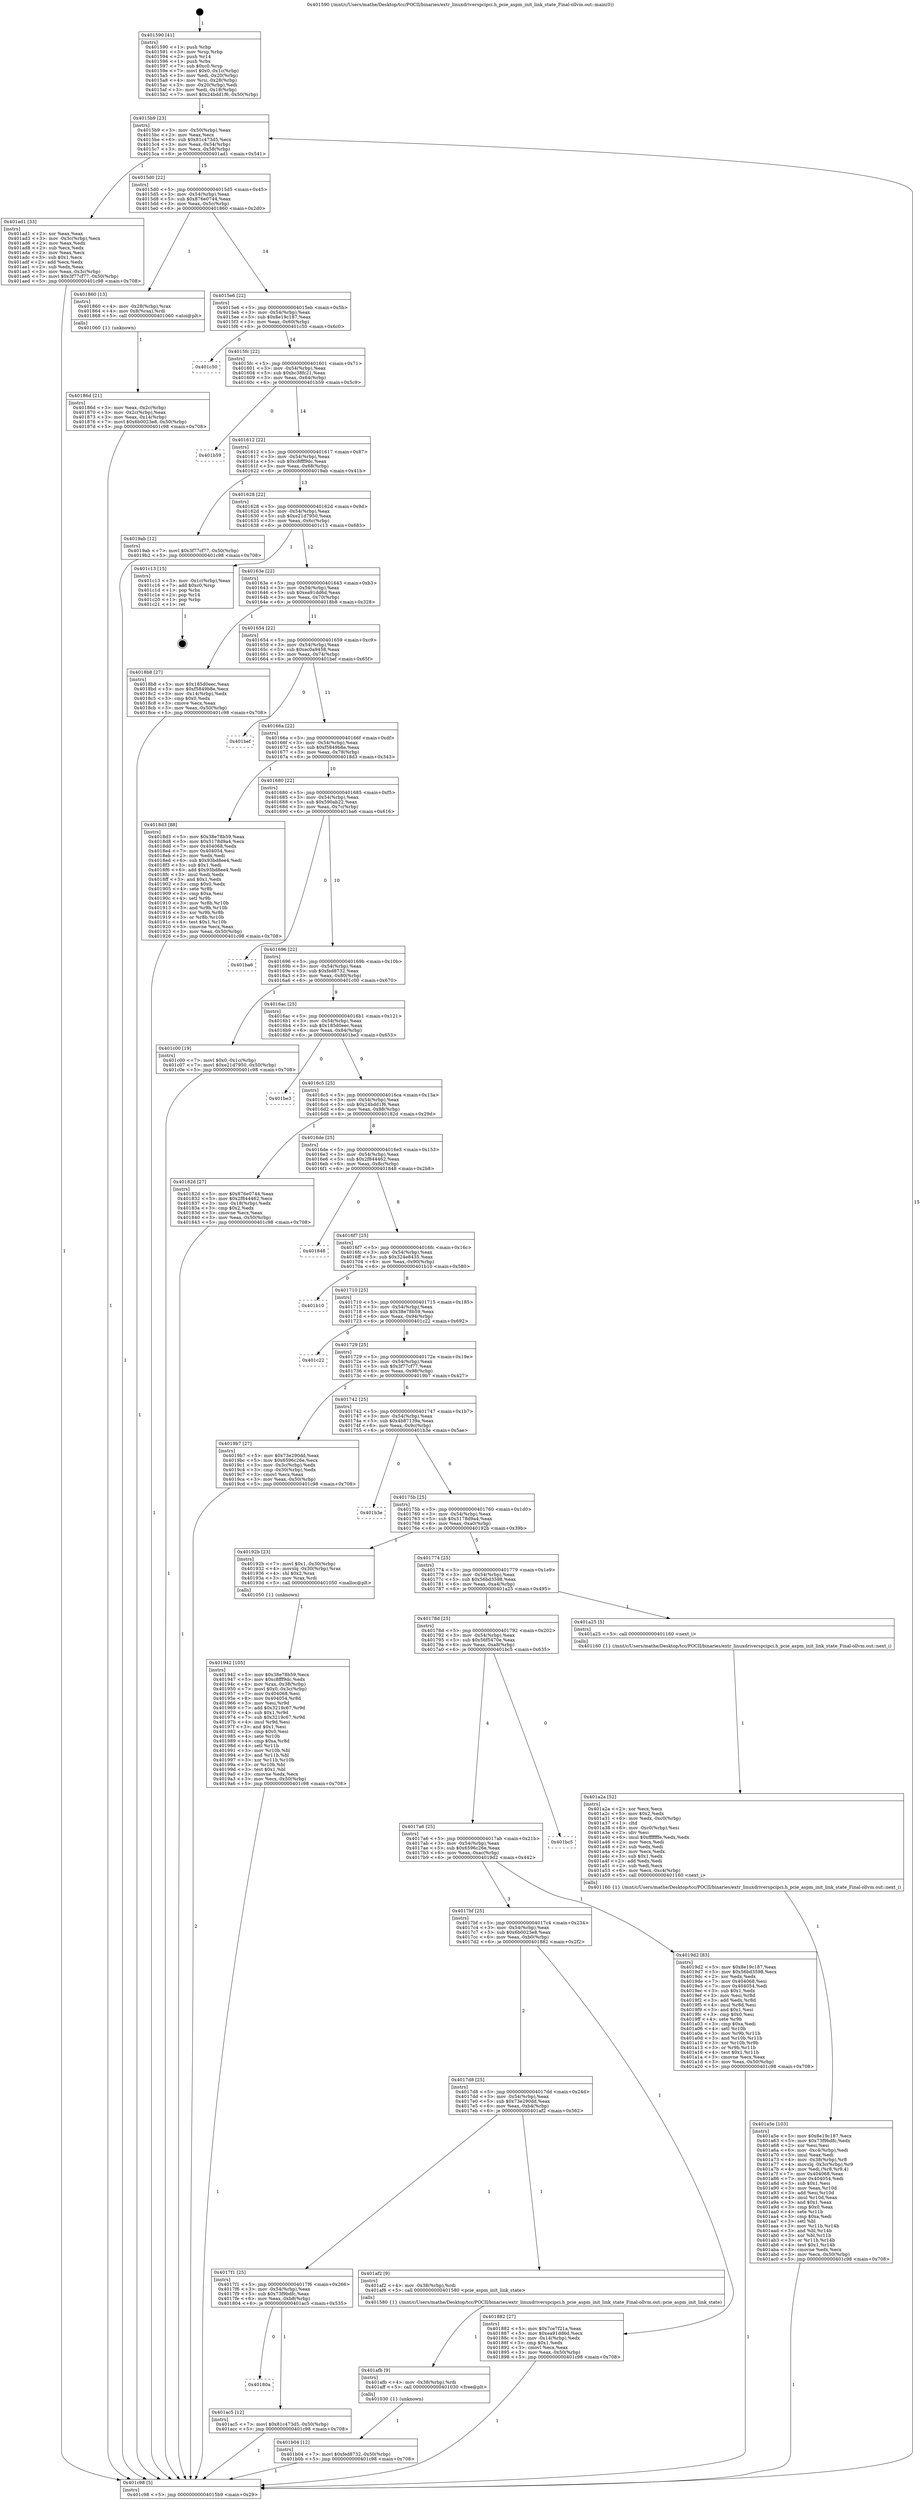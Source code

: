 digraph "0x401590" {
  label = "0x401590 (/mnt/c/Users/mathe/Desktop/tcc/POCII/binaries/extr_linuxdriverspcipci.h_pcie_aspm_init_link_state_Final-ollvm.out::main(0))"
  labelloc = "t"
  node[shape=record]

  Entry [label="",width=0.3,height=0.3,shape=circle,fillcolor=black,style=filled]
  "0x4015b9" [label="{
     0x4015b9 [23]\l
     | [instrs]\l
     &nbsp;&nbsp;0x4015b9 \<+3\>: mov -0x50(%rbp),%eax\l
     &nbsp;&nbsp;0x4015bc \<+2\>: mov %eax,%ecx\l
     &nbsp;&nbsp;0x4015be \<+6\>: sub $0x81c473d5,%ecx\l
     &nbsp;&nbsp;0x4015c4 \<+3\>: mov %eax,-0x54(%rbp)\l
     &nbsp;&nbsp;0x4015c7 \<+3\>: mov %ecx,-0x58(%rbp)\l
     &nbsp;&nbsp;0x4015ca \<+6\>: je 0000000000401ad1 \<main+0x541\>\l
  }"]
  "0x401ad1" [label="{
     0x401ad1 [33]\l
     | [instrs]\l
     &nbsp;&nbsp;0x401ad1 \<+2\>: xor %eax,%eax\l
     &nbsp;&nbsp;0x401ad3 \<+3\>: mov -0x3c(%rbp),%ecx\l
     &nbsp;&nbsp;0x401ad6 \<+2\>: mov %eax,%edx\l
     &nbsp;&nbsp;0x401ad8 \<+2\>: sub %ecx,%edx\l
     &nbsp;&nbsp;0x401ada \<+2\>: mov %eax,%ecx\l
     &nbsp;&nbsp;0x401adc \<+3\>: sub $0x1,%ecx\l
     &nbsp;&nbsp;0x401adf \<+2\>: add %ecx,%edx\l
     &nbsp;&nbsp;0x401ae1 \<+2\>: sub %edx,%eax\l
     &nbsp;&nbsp;0x401ae3 \<+3\>: mov %eax,-0x3c(%rbp)\l
     &nbsp;&nbsp;0x401ae6 \<+7\>: movl $0x3f77cf77,-0x50(%rbp)\l
     &nbsp;&nbsp;0x401aed \<+5\>: jmp 0000000000401c98 \<main+0x708\>\l
  }"]
  "0x4015d0" [label="{
     0x4015d0 [22]\l
     | [instrs]\l
     &nbsp;&nbsp;0x4015d0 \<+5\>: jmp 00000000004015d5 \<main+0x45\>\l
     &nbsp;&nbsp;0x4015d5 \<+3\>: mov -0x54(%rbp),%eax\l
     &nbsp;&nbsp;0x4015d8 \<+5\>: sub $0x876e0744,%eax\l
     &nbsp;&nbsp;0x4015dd \<+3\>: mov %eax,-0x5c(%rbp)\l
     &nbsp;&nbsp;0x4015e0 \<+6\>: je 0000000000401860 \<main+0x2d0\>\l
  }"]
  Exit [label="",width=0.3,height=0.3,shape=circle,fillcolor=black,style=filled,peripheries=2]
  "0x401860" [label="{
     0x401860 [13]\l
     | [instrs]\l
     &nbsp;&nbsp;0x401860 \<+4\>: mov -0x28(%rbp),%rax\l
     &nbsp;&nbsp;0x401864 \<+4\>: mov 0x8(%rax),%rdi\l
     &nbsp;&nbsp;0x401868 \<+5\>: call 0000000000401060 \<atoi@plt\>\l
     | [calls]\l
     &nbsp;&nbsp;0x401060 \{1\} (unknown)\l
  }"]
  "0x4015e6" [label="{
     0x4015e6 [22]\l
     | [instrs]\l
     &nbsp;&nbsp;0x4015e6 \<+5\>: jmp 00000000004015eb \<main+0x5b\>\l
     &nbsp;&nbsp;0x4015eb \<+3\>: mov -0x54(%rbp),%eax\l
     &nbsp;&nbsp;0x4015ee \<+5\>: sub $0x8e19c187,%eax\l
     &nbsp;&nbsp;0x4015f3 \<+3\>: mov %eax,-0x60(%rbp)\l
     &nbsp;&nbsp;0x4015f6 \<+6\>: je 0000000000401c50 \<main+0x6c0\>\l
  }"]
  "0x401b04" [label="{
     0x401b04 [12]\l
     | [instrs]\l
     &nbsp;&nbsp;0x401b04 \<+7\>: movl $0xfed8732,-0x50(%rbp)\l
     &nbsp;&nbsp;0x401b0b \<+5\>: jmp 0000000000401c98 \<main+0x708\>\l
  }"]
  "0x401c50" [label="{
     0x401c50\l
  }", style=dashed]
  "0x4015fc" [label="{
     0x4015fc [22]\l
     | [instrs]\l
     &nbsp;&nbsp;0x4015fc \<+5\>: jmp 0000000000401601 \<main+0x71\>\l
     &nbsp;&nbsp;0x401601 \<+3\>: mov -0x54(%rbp),%eax\l
     &nbsp;&nbsp;0x401604 \<+5\>: sub $0xbc38fc21,%eax\l
     &nbsp;&nbsp;0x401609 \<+3\>: mov %eax,-0x64(%rbp)\l
     &nbsp;&nbsp;0x40160c \<+6\>: je 0000000000401b59 \<main+0x5c9\>\l
  }"]
  "0x401afb" [label="{
     0x401afb [9]\l
     | [instrs]\l
     &nbsp;&nbsp;0x401afb \<+4\>: mov -0x38(%rbp),%rdi\l
     &nbsp;&nbsp;0x401aff \<+5\>: call 0000000000401030 \<free@plt\>\l
     | [calls]\l
     &nbsp;&nbsp;0x401030 \{1\} (unknown)\l
  }"]
  "0x401b59" [label="{
     0x401b59\l
  }", style=dashed]
  "0x401612" [label="{
     0x401612 [22]\l
     | [instrs]\l
     &nbsp;&nbsp;0x401612 \<+5\>: jmp 0000000000401617 \<main+0x87\>\l
     &nbsp;&nbsp;0x401617 \<+3\>: mov -0x54(%rbp),%eax\l
     &nbsp;&nbsp;0x40161a \<+5\>: sub $0xc8fff9dc,%eax\l
     &nbsp;&nbsp;0x40161f \<+3\>: mov %eax,-0x68(%rbp)\l
     &nbsp;&nbsp;0x401622 \<+6\>: je 00000000004019ab \<main+0x41b\>\l
  }"]
  "0x40180a" [label="{
     0x40180a\l
  }", style=dashed]
  "0x4019ab" [label="{
     0x4019ab [12]\l
     | [instrs]\l
     &nbsp;&nbsp;0x4019ab \<+7\>: movl $0x3f77cf77,-0x50(%rbp)\l
     &nbsp;&nbsp;0x4019b2 \<+5\>: jmp 0000000000401c98 \<main+0x708\>\l
  }"]
  "0x401628" [label="{
     0x401628 [22]\l
     | [instrs]\l
     &nbsp;&nbsp;0x401628 \<+5\>: jmp 000000000040162d \<main+0x9d\>\l
     &nbsp;&nbsp;0x40162d \<+3\>: mov -0x54(%rbp),%eax\l
     &nbsp;&nbsp;0x401630 \<+5\>: sub $0xe21d7950,%eax\l
     &nbsp;&nbsp;0x401635 \<+3\>: mov %eax,-0x6c(%rbp)\l
     &nbsp;&nbsp;0x401638 \<+6\>: je 0000000000401c13 \<main+0x683\>\l
  }"]
  "0x401ac5" [label="{
     0x401ac5 [12]\l
     | [instrs]\l
     &nbsp;&nbsp;0x401ac5 \<+7\>: movl $0x81c473d5,-0x50(%rbp)\l
     &nbsp;&nbsp;0x401acc \<+5\>: jmp 0000000000401c98 \<main+0x708\>\l
  }"]
  "0x401c13" [label="{
     0x401c13 [15]\l
     | [instrs]\l
     &nbsp;&nbsp;0x401c13 \<+3\>: mov -0x1c(%rbp),%eax\l
     &nbsp;&nbsp;0x401c16 \<+7\>: add $0xc0,%rsp\l
     &nbsp;&nbsp;0x401c1d \<+1\>: pop %rbx\l
     &nbsp;&nbsp;0x401c1e \<+2\>: pop %r14\l
     &nbsp;&nbsp;0x401c20 \<+1\>: pop %rbp\l
     &nbsp;&nbsp;0x401c21 \<+1\>: ret\l
  }"]
  "0x40163e" [label="{
     0x40163e [22]\l
     | [instrs]\l
     &nbsp;&nbsp;0x40163e \<+5\>: jmp 0000000000401643 \<main+0xb3\>\l
     &nbsp;&nbsp;0x401643 \<+3\>: mov -0x54(%rbp),%eax\l
     &nbsp;&nbsp;0x401646 \<+5\>: sub $0xea91dd6d,%eax\l
     &nbsp;&nbsp;0x40164b \<+3\>: mov %eax,-0x70(%rbp)\l
     &nbsp;&nbsp;0x40164e \<+6\>: je 00000000004018b8 \<main+0x328\>\l
  }"]
  "0x4017f1" [label="{
     0x4017f1 [25]\l
     | [instrs]\l
     &nbsp;&nbsp;0x4017f1 \<+5\>: jmp 00000000004017f6 \<main+0x266\>\l
     &nbsp;&nbsp;0x4017f6 \<+3\>: mov -0x54(%rbp),%eax\l
     &nbsp;&nbsp;0x4017f9 \<+5\>: sub $0x73f9bdfc,%eax\l
     &nbsp;&nbsp;0x4017fe \<+6\>: mov %eax,-0xb8(%rbp)\l
     &nbsp;&nbsp;0x401804 \<+6\>: je 0000000000401ac5 \<main+0x535\>\l
  }"]
  "0x4018b8" [label="{
     0x4018b8 [27]\l
     | [instrs]\l
     &nbsp;&nbsp;0x4018b8 \<+5\>: mov $0x185d0eec,%eax\l
     &nbsp;&nbsp;0x4018bd \<+5\>: mov $0xf5849b8e,%ecx\l
     &nbsp;&nbsp;0x4018c2 \<+3\>: mov -0x14(%rbp),%edx\l
     &nbsp;&nbsp;0x4018c5 \<+3\>: cmp $0x0,%edx\l
     &nbsp;&nbsp;0x4018c8 \<+3\>: cmove %ecx,%eax\l
     &nbsp;&nbsp;0x4018cb \<+3\>: mov %eax,-0x50(%rbp)\l
     &nbsp;&nbsp;0x4018ce \<+5\>: jmp 0000000000401c98 \<main+0x708\>\l
  }"]
  "0x401654" [label="{
     0x401654 [22]\l
     | [instrs]\l
     &nbsp;&nbsp;0x401654 \<+5\>: jmp 0000000000401659 \<main+0xc9\>\l
     &nbsp;&nbsp;0x401659 \<+3\>: mov -0x54(%rbp),%eax\l
     &nbsp;&nbsp;0x40165c \<+5\>: sub $0xec0a9458,%eax\l
     &nbsp;&nbsp;0x401661 \<+3\>: mov %eax,-0x74(%rbp)\l
     &nbsp;&nbsp;0x401664 \<+6\>: je 0000000000401bef \<main+0x65f\>\l
  }"]
  "0x401af2" [label="{
     0x401af2 [9]\l
     | [instrs]\l
     &nbsp;&nbsp;0x401af2 \<+4\>: mov -0x38(%rbp),%rdi\l
     &nbsp;&nbsp;0x401af6 \<+5\>: call 0000000000401580 \<pcie_aspm_init_link_state\>\l
     | [calls]\l
     &nbsp;&nbsp;0x401580 \{1\} (/mnt/c/Users/mathe/Desktop/tcc/POCII/binaries/extr_linuxdriverspcipci.h_pcie_aspm_init_link_state_Final-ollvm.out::pcie_aspm_init_link_state)\l
  }"]
  "0x401bef" [label="{
     0x401bef\l
  }", style=dashed]
  "0x40166a" [label="{
     0x40166a [22]\l
     | [instrs]\l
     &nbsp;&nbsp;0x40166a \<+5\>: jmp 000000000040166f \<main+0xdf\>\l
     &nbsp;&nbsp;0x40166f \<+3\>: mov -0x54(%rbp),%eax\l
     &nbsp;&nbsp;0x401672 \<+5\>: sub $0xf5849b8e,%eax\l
     &nbsp;&nbsp;0x401677 \<+3\>: mov %eax,-0x78(%rbp)\l
     &nbsp;&nbsp;0x40167a \<+6\>: je 00000000004018d3 \<main+0x343\>\l
  }"]
  "0x401a5e" [label="{
     0x401a5e [103]\l
     | [instrs]\l
     &nbsp;&nbsp;0x401a5e \<+5\>: mov $0x8e19c187,%ecx\l
     &nbsp;&nbsp;0x401a63 \<+5\>: mov $0x73f9bdfc,%edx\l
     &nbsp;&nbsp;0x401a68 \<+2\>: xor %esi,%esi\l
     &nbsp;&nbsp;0x401a6a \<+6\>: mov -0xc4(%rbp),%edi\l
     &nbsp;&nbsp;0x401a70 \<+3\>: imul %eax,%edi\l
     &nbsp;&nbsp;0x401a73 \<+4\>: mov -0x38(%rbp),%r8\l
     &nbsp;&nbsp;0x401a77 \<+4\>: movslq -0x3c(%rbp),%r9\l
     &nbsp;&nbsp;0x401a7b \<+4\>: mov %edi,(%r8,%r9,4)\l
     &nbsp;&nbsp;0x401a7f \<+7\>: mov 0x404068,%eax\l
     &nbsp;&nbsp;0x401a86 \<+7\>: mov 0x404054,%edi\l
     &nbsp;&nbsp;0x401a8d \<+3\>: sub $0x1,%esi\l
     &nbsp;&nbsp;0x401a90 \<+3\>: mov %eax,%r10d\l
     &nbsp;&nbsp;0x401a93 \<+3\>: add %esi,%r10d\l
     &nbsp;&nbsp;0x401a96 \<+4\>: imul %r10d,%eax\l
     &nbsp;&nbsp;0x401a9a \<+3\>: and $0x1,%eax\l
     &nbsp;&nbsp;0x401a9d \<+3\>: cmp $0x0,%eax\l
     &nbsp;&nbsp;0x401aa0 \<+4\>: sete %r11b\l
     &nbsp;&nbsp;0x401aa4 \<+3\>: cmp $0xa,%edi\l
     &nbsp;&nbsp;0x401aa7 \<+3\>: setl %bl\l
     &nbsp;&nbsp;0x401aaa \<+3\>: mov %r11b,%r14b\l
     &nbsp;&nbsp;0x401aad \<+3\>: and %bl,%r14b\l
     &nbsp;&nbsp;0x401ab0 \<+3\>: xor %bl,%r11b\l
     &nbsp;&nbsp;0x401ab3 \<+3\>: or %r11b,%r14b\l
     &nbsp;&nbsp;0x401ab6 \<+4\>: test $0x1,%r14b\l
     &nbsp;&nbsp;0x401aba \<+3\>: cmovne %edx,%ecx\l
     &nbsp;&nbsp;0x401abd \<+3\>: mov %ecx,-0x50(%rbp)\l
     &nbsp;&nbsp;0x401ac0 \<+5\>: jmp 0000000000401c98 \<main+0x708\>\l
  }"]
  "0x4018d3" [label="{
     0x4018d3 [88]\l
     | [instrs]\l
     &nbsp;&nbsp;0x4018d3 \<+5\>: mov $0x38e78b59,%eax\l
     &nbsp;&nbsp;0x4018d8 \<+5\>: mov $0x5178d9a4,%ecx\l
     &nbsp;&nbsp;0x4018dd \<+7\>: mov 0x404068,%edx\l
     &nbsp;&nbsp;0x4018e4 \<+7\>: mov 0x404054,%esi\l
     &nbsp;&nbsp;0x4018eb \<+2\>: mov %edx,%edi\l
     &nbsp;&nbsp;0x4018ed \<+6\>: sub $0x93bd8ee4,%edi\l
     &nbsp;&nbsp;0x4018f3 \<+3\>: sub $0x1,%edi\l
     &nbsp;&nbsp;0x4018f6 \<+6\>: add $0x93bd8ee4,%edi\l
     &nbsp;&nbsp;0x4018fc \<+3\>: imul %edi,%edx\l
     &nbsp;&nbsp;0x4018ff \<+3\>: and $0x1,%edx\l
     &nbsp;&nbsp;0x401902 \<+3\>: cmp $0x0,%edx\l
     &nbsp;&nbsp;0x401905 \<+4\>: sete %r8b\l
     &nbsp;&nbsp;0x401909 \<+3\>: cmp $0xa,%esi\l
     &nbsp;&nbsp;0x40190c \<+4\>: setl %r9b\l
     &nbsp;&nbsp;0x401910 \<+3\>: mov %r8b,%r10b\l
     &nbsp;&nbsp;0x401913 \<+3\>: and %r9b,%r10b\l
     &nbsp;&nbsp;0x401916 \<+3\>: xor %r9b,%r8b\l
     &nbsp;&nbsp;0x401919 \<+3\>: or %r8b,%r10b\l
     &nbsp;&nbsp;0x40191c \<+4\>: test $0x1,%r10b\l
     &nbsp;&nbsp;0x401920 \<+3\>: cmovne %ecx,%eax\l
     &nbsp;&nbsp;0x401923 \<+3\>: mov %eax,-0x50(%rbp)\l
     &nbsp;&nbsp;0x401926 \<+5\>: jmp 0000000000401c98 \<main+0x708\>\l
  }"]
  "0x401680" [label="{
     0x401680 [22]\l
     | [instrs]\l
     &nbsp;&nbsp;0x401680 \<+5\>: jmp 0000000000401685 \<main+0xf5\>\l
     &nbsp;&nbsp;0x401685 \<+3\>: mov -0x54(%rbp),%eax\l
     &nbsp;&nbsp;0x401688 \<+5\>: sub $0x590ab22,%eax\l
     &nbsp;&nbsp;0x40168d \<+3\>: mov %eax,-0x7c(%rbp)\l
     &nbsp;&nbsp;0x401690 \<+6\>: je 0000000000401ba6 \<main+0x616\>\l
  }"]
  "0x401a2a" [label="{
     0x401a2a [52]\l
     | [instrs]\l
     &nbsp;&nbsp;0x401a2a \<+2\>: xor %ecx,%ecx\l
     &nbsp;&nbsp;0x401a2c \<+5\>: mov $0x2,%edx\l
     &nbsp;&nbsp;0x401a31 \<+6\>: mov %edx,-0xc0(%rbp)\l
     &nbsp;&nbsp;0x401a37 \<+1\>: cltd\l
     &nbsp;&nbsp;0x401a38 \<+6\>: mov -0xc0(%rbp),%esi\l
     &nbsp;&nbsp;0x401a3e \<+2\>: idiv %esi\l
     &nbsp;&nbsp;0x401a40 \<+6\>: imul $0xfffffffe,%edx,%edx\l
     &nbsp;&nbsp;0x401a46 \<+2\>: mov %ecx,%edi\l
     &nbsp;&nbsp;0x401a48 \<+2\>: sub %edx,%edi\l
     &nbsp;&nbsp;0x401a4a \<+2\>: mov %ecx,%edx\l
     &nbsp;&nbsp;0x401a4c \<+3\>: sub $0x1,%edx\l
     &nbsp;&nbsp;0x401a4f \<+2\>: add %edx,%edi\l
     &nbsp;&nbsp;0x401a51 \<+2\>: sub %edi,%ecx\l
     &nbsp;&nbsp;0x401a53 \<+6\>: mov %ecx,-0xc4(%rbp)\l
     &nbsp;&nbsp;0x401a59 \<+5\>: call 0000000000401160 \<next_i\>\l
     | [calls]\l
     &nbsp;&nbsp;0x401160 \{1\} (/mnt/c/Users/mathe/Desktop/tcc/POCII/binaries/extr_linuxdriverspcipci.h_pcie_aspm_init_link_state_Final-ollvm.out::next_i)\l
  }"]
  "0x401ba6" [label="{
     0x401ba6\l
  }", style=dashed]
  "0x401696" [label="{
     0x401696 [22]\l
     | [instrs]\l
     &nbsp;&nbsp;0x401696 \<+5\>: jmp 000000000040169b \<main+0x10b\>\l
     &nbsp;&nbsp;0x40169b \<+3\>: mov -0x54(%rbp),%eax\l
     &nbsp;&nbsp;0x40169e \<+5\>: sub $0xfed8732,%eax\l
     &nbsp;&nbsp;0x4016a3 \<+3\>: mov %eax,-0x80(%rbp)\l
     &nbsp;&nbsp;0x4016a6 \<+6\>: je 0000000000401c00 \<main+0x670\>\l
  }"]
  "0x401942" [label="{
     0x401942 [105]\l
     | [instrs]\l
     &nbsp;&nbsp;0x401942 \<+5\>: mov $0x38e78b59,%ecx\l
     &nbsp;&nbsp;0x401947 \<+5\>: mov $0xc8fff9dc,%edx\l
     &nbsp;&nbsp;0x40194c \<+4\>: mov %rax,-0x38(%rbp)\l
     &nbsp;&nbsp;0x401950 \<+7\>: movl $0x0,-0x3c(%rbp)\l
     &nbsp;&nbsp;0x401957 \<+7\>: mov 0x404068,%esi\l
     &nbsp;&nbsp;0x40195e \<+8\>: mov 0x404054,%r8d\l
     &nbsp;&nbsp;0x401966 \<+3\>: mov %esi,%r9d\l
     &nbsp;&nbsp;0x401969 \<+7\>: add $0x3219c67,%r9d\l
     &nbsp;&nbsp;0x401970 \<+4\>: sub $0x1,%r9d\l
     &nbsp;&nbsp;0x401974 \<+7\>: sub $0x3219c67,%r9d\l
     &nbsp;&nbsp;0x40197b \<+4\>: imul %r9d,%esi\l
     &nbsp;&nbsp;0x40197f \<+3\>: and $0x1,%esi\l
     &nbsp;&nbsp;0x401982 \<+3\>: cmp $0x0,%esi\l
     &nbsp;&nbsp;0x401985 \<+4\>: sete %r10b\l
     &nbsp;&nbsp;0x401989 \<+4\>: cmp $0xa,%r8d\l
     &nbsp;&nbsp;0x40198d \<+4\>: setl %r11b\l
     &nbsp;&nbsp;0x401991 \<+3\>: mov %r10b,%bl\l
     &nbsp;&nbsp;0x401994 \<+3\>: and %r11b,%bl\l
     &nbsp;&nbsp;0x401997 \<+3\>: xor %r11b,%r10b\l
     &nbsp;&nbsp;0x40199a \<+3\>: or %r10b,%bl\l
     &nbsp;&nbsp;0x40199d \<+3\>: test $0x1,%bl\l
     &nbsp;&nbsp;0x4019a0 \<+3\>: cmovne %edx,%ecx\l
     &nbsp;&nbsp;0x4019a3 \<+3\>: mov %ecx,-0x50(%rbp)\l
     &nbsp;&nbsp;0x4019a6 \<+5\>: jmp 0000000000401c98 \<main+0x708\>\l
  }"]
  "0x401c00" [label="{
     0x401c00 [19]\l
     | [instrs]\l
     &nbsp;&nbsp;0x401c00 \<+7\>: movl $0x0,-0x1c(%rbp)\l
     &nbsp;&nbsp;0x401c07 \<+7\>: movl $0xe21d7950,-0x50(%rbp)\l
     &nbsp;&nbsp;0x401c0e \<+5\>: jmp 0000000000401c98 \<main+0x708\>\l
  }"]
  "0x4016ac" [label="{
     0x4016ac [25]\l
     | [instrs]\l
     &nbsp;&nbsp;0x4016ac \<+5\>: jmp 00000000004016b1 \<main+0x121\>\l
     &nbsp;&nbsp;0x4016b1 \<+3\>: mov -0x54(%rbp),%eax\l
     &nbsp;&nbsp;0x4016b4 \<+5\>: sub $0x185d0eec,%eax\l
     &nbsp;&nbsp;0x4016b9 \<+6\>: mov %eax,-0x84(%rbp)\l
     &nbsp;&nbsp;0x4016bf \<+6\>: je 0000000000401be3 \<main+0x653\>\l
  }"]
  "0x4017d8" [label="{
     0x4017d8 [25]\l
     | [instrs]\l
     &nbsp;&nbsp;0x4017d8 \<+5\>: jmp 00000000004017dd \<main+0x24d\>\l
     &nbsp;&nbsp;0x4017dd \<+3\>: mov -0x54(%rbp),%eax\l
     &nbsp;&nbsp;0x4017e0 \<+5\>: sub $0x73e290dd,%eax\l
     &nbsp;&nbsp;0x4017e5 \<+6\>: mov %eax,-0xb4(%rbp)\l
     &nbsp;&nbsp;0x4017eb \<+6\>: je 0000000000401af2 \<main+0x562\>\l
  }"]
  "0x401be3" [label="{
     0x401be3\l
  }", style=dashed]
  "0x4016c5" [label="{
     0x4016c5 [25]\l
     | [instrs]\l
     &nbsp;&nbsp;0x4016c5 \<+5\>: jmp 00000000004016ca \<main+0x13a\>\l
     &nbsp;&nbsp;0x4016ca \<+3\>: mov -0x54(%rbp),%eax\l
     &nbsp;&nbsp;0x4016cd \<+5\>: sub $0x24bdd1f6,%eax\l
     &nbsp;&nbsp;0x4016d2 \<+6\>: mov %eax,-0x88(%rbp)\l
     &nbsp;&nbsp;0x4016d8 \<+6\>: je 000000000040182d \<main+0x29d\>\l
  }"]
  "0x401882" [label="{
     0x401882 [27]\l
     | [instrs]\l
     &nbsp;&nbsp;0x401882 \<+5\>: mov $0x7ce7f21a,%eax\l
     &nbsp;&nbsp;0x401887 \<+5\>: mov $0xea91dd6d,%ecx\l
     &nbsp;&nbsp;0x40188c \<+3\>: mov -0x14(%rbp),%edx\l
     &nbsp;&nbsp;0x40188f \<+3\>: cmp $0x1,%edx\l
     &nbsp;&nbsp;0x401892 \<+3\>: cmovl %ecx,%eax\l
     &nbsp;&nbsp;0x401895 \<+3\>: mov %eax,-0x50(%rbp)\l
     &nbsp;&nbsp;0x401898 \<+5\>: jmp 0000000000401c98 \<main+0x708\>\l
  }"]
  "0x40182d" [label="{
     0x40182d [27]\l
     | [instrs]\l
     &nbsp;&nbsp;0x40182d \<+5\>: mov $0x876e0744,%eax\l
     &nbsp;&nbsp;0x401832 \<+5\>: mov $0x2f844462,%ecx\l
     &nbsp;&nbsp;0x401837 \<+3\>: mov -0x18(%rbp),%edx\l
     &nbsp;&nbsp;0x40183a \<+3\>: cmp $0x2,%edx\l
     &nbsp;&nbsp;0x40183d \<+3\>: cmovne %ecx,%eax\l
     &nbsp;&nbsp;0x401840 \<+3\>: mov %eax,-0x50(%rbp)\l
     &nbsp;&nbsp;0x401843 \<+5\>: jmp 0000000000401c98 \<main+0x708\>\l
  }"]
  "0x4016de" [label="{
     0x4016de [25]\l
     | [instrs]\l
     &nbsp;&nbsp;0x4016de \<+5\>: jmp 00000000004016e3 \<main+0x153\>\l
     &nbsp;&nbsp;0x4016e3 \<+3\>: mov -0x54(%rbp),%eax\l
     &nbsp;&nbsp;0x4016e6 \<+5\>: sub $0x2f844462,%eax\l
     &nbsp;&nbsp;0x4016eb \<+6\>: mov %eax,-0x8c(%rbp)\l
     &nbsp;&nbsp;0x4016f1 \<+6\>: je 0000000000401848 \<main+0x2b8\>\l
  }"]
  "0x401c98" [label="{
     0x401c98 [5]\l
     | [instrs]\l
     &nbsp;&nbsp;0x401c98 \<+5\>: jmp 00000000004015b9 \<main+0x29\>\l
  }"]
  "0x401590" [label="{
     0x401590 [41]\l
     | [instrs]\l
     &nbsp;&nbsp;0x401590 \<+1\>: push %rbp\l
     &nbsp;&nbsp;0x401591 \<+3\>: mov %rsp,%rbp\l
     &nbsp;&nbsp;0x401594 \<+2\>: push %r14\l
     &nbsp;&nbsp;0x401596 \<+1\>: push %rbx\l
     &nbsp;&nbsp;0x401597 \<+7\>: sub $0xc0,%rsp\l
     &nbsp;&nbsp;0x40159e \<+7\>: movl $0x0,-0x1c(%rbp)\l
     &nbsp;&nbsp;0x4015a5 \<+3\>: mov %edi,-0x20(%rbp)\l
     &nbsp;&nbsp;0x4015a8 \<+4\>: mov %rsi,-0x28(%rbp)\l
     &nbsp;&nbsp;0x4015ac \<+3\>: mov -0x20(%rbp),%edi\l
     &nbsp;&nbsp;0x4015af \<+3\>: mov %edi,-0x18(%rbp)\l
     &nbsp;&nbsp;0x4015b2 \<+7\>: movl $0x24bdd1f6,-0x50(%rbp)\l
  }"]
  "0x40186d" [label="{
     0x40186d [21]\l
     | [instrs]\l
     &nbsp;&nbsp;0x40186d \<+3\>: mov %eax,-0x2c(%rbp)\l
     &nbsp;&nbsp;0x401870 \<+3\>: mov -0x2c(%rbp),%eax\l
     &nbsp;&nbsp;0x401873 \<+3\>: mov %eax,-0x14(%rbp)\l
     &nbsp;&nbsp;0x401876 \<+7\>: movl $0x6b0023e8,-0x50(%rbp)\l
     &nbsp;&nbsp;0x40187d \<+5\>: jmp 0000000000401c98 \<main+0x708\>\l
  }"]
  "0x4017bf" [label="{
     0x4017bf [25]\l
     | [instrs]\l
     &nbsp;&nbsp;0x4017bf \<+5\>: jmp 00000000004017c4 \<main+0x234\>\l
     &nbsp;&nbsp;0x4017c4 \<+3\>: mov -0x54(%rbp),%eax\l
     &nbsp;&nbsp;0x4017c7 \<+5\>: sub $0x6b0023e8,%eax\l
     &nbsp;&nbsp;0x4017cc \<+6\>: mov %eax,-0xb0(%rbp)\l
     &nbsp;&nbsp;0x4017d2 \<+6\>: je 0000000000401882 \<main+0x2f2\>\l
  }"]
  "0x401848" [label="{
     0x401848\l
  }", style=dashed]
  "0x4016f7" [label="{
     0x4016f7 [25]\l
     | [instrs]\l
     &nbsp;&nbsp;0x4016f7 \<+5\>: jmp 00000000004016fc \<main+0x16c\>\l
     &nbsp;&nbsp;0x4016fc \<+3\>: mov -0x54(%rbp),%eax\l
     &nbsp;&nbsp;0x4016ff \<+5\>: sub $0x324e8435,%eax\l
     &nbsp;&nbsp;0x401704 \<+6\>: mov %eax,-0x90(%rbp)\l
     &nbsp;&nbsp;0x40170a \<+6\>: je 0000000000401b10 \<main+0x580\>\l
  }"]
  "0x4019d2" [label="{
     0x4019d2 [83]\l
     | [instrs]\l
     &nbsp;&nbsp;0x4019d2 \<+5\>: mov $0x8e19c187,%eax\l
     &nbsp;&nbsp;0x4019d7 \<+5\>: mov $0x56bd3598,%ecx\l
     &nbsp;&nbsp;0x4019dc \<+2\>: xor %edx,%edx\l
     &nbsp;&nbsp;0x4019de \<+7\>: mov 0x404068,%esi\l
     &nbsp;&nbsp;0x4019e5 \<+7\>: mov 0x404054,%edi\l
     &nbsp;&nbsp;0x4019ec \<+3\>: sub $0x1,%edx\l
     &nbsp;&nbsp;0x4019ef \<+3\>: mov %esi,%r8d\l
     &nbsp;&nbsp;0x4019f2 \<+3\>: add %edx,%r8d\l
     &nbsp;&nbsp;0x4019f5 \<+4\>: imul %r8d,%esi\l
     &nbsp;&nbsp;0x4019f9 \<+3\>: and $0x1,%esi\l
     &nbsp;&nbsp;0x4019fc \<+3\>: cmp $0x0,%esi\l
     &nbsp;&nbsp;0x4019ff \<+4\>: sete %r9b\l
     &nbsp;&nbsp;0x401a03 \<+3\>: cmp $0xa,%edi\l
     &nbsp;&nbsp;0x401a06 \<+4\>: setl %r10b\l
     &nbsp;&nbsp;0x401a0a \<+3\>: mov %r9b,%r11b\l
     &nbsp;&nbsp;0x401a0d \<+3\>: and %r10b,%r11b\l
     &nbsp;&nbsp;0x401a10 \<+3\>: xor %r10b,%r9b\l
     &nbsp;&nbsp;0x401a13 \<+3\>: or %r9b,%r11b\l
     &nbsp;&nbsp;0x401a16 \<+4\>: test $0x1,%r11b\l
     &nbsp;&nbsp;0x401a1a \<+3\>: cmovne %ecx,%eax\l
     &nbsp;&nbsp;0x401a1d \<+3\>: mov %eax,-0x50(%rbp)\l
     &nbsp;&nbsp;0x401a20 \<+5\>: jmp 0000000000401c98 \<main+0x708\>\l
  }"]
  "0x401b10" [label="{
     0x401b10\l
  }", style=dashed]
  "0x401710" [label="{
     0x401710 [25]\l
     | [instrs]\l
     &nbsp;&nbsp;0x401710 \<+5\>: jmp 0000000000401715 \<main+0x185\>\l
     &nbsp;&nbsp;0x401715 \<+3\>: mov -0x54(%rbp),%eax\l
     &nbsp;&nbsp;0x401718 \<+5\>: sub $0x38e78b59,%eax\l
     &nbsp;&nbsp;0x40171d \<+6\>: mov %eax,-0x94(%rbp)\l
     &nbsp;&nbsp;0x401723 \<+6\>: je 0000000000401c22 \<main+0x692\>\l
  }"]
  "0x4017a6" [label="{
     0x4017a6 [25]\l
     | [instrs]\l
     &nbsp;&nbsp;0x4017a6 \<+5\>: jmp 00000000004017ab \<main+0x21b\>\l
     &nbsp;&nbsp;0x4017ab \<+3\>: mov -0x54(%rbp),%eax\l
     &nbsp;&nbsp;0x4017ae \<+5\>: sub $0x6596c26e,%eax\l
     &nbsp;&nbsp;0x4017b3 \<+6\>: mov %eax,-0xac(%rbp)\l
     &nbsp;&nbsp;0x4017b9 \<+6\>: je 00000000004019d2 \<main+0x442\>\l
  }"]
  "0x401c22" [label="{
     0x401c22\l
  }", style=dashed]
  "0x401729" [label="{
     0x401729 [25]\l
     | [instrs]\l
     &nbsp;&nbsp;0x401729 \<+5\>: jmp 000000000040172e \<main+0x19e\>\l
     &nbsp;&nbsp;0x40172e \<+3\>: mov -0x54(%rbp),%eax\l
     &nbsp;&nbsp;0x401731 \<+5\>: sub $0x3f77cf77,%eax\l
     &nbsp;&nbsp;0x401736 \<+6\>: mov %eax,-0x98(%rbp)\l
     &nbsp;&nbsp;0x40173c \<+6\>: je 00000000004019b7 \<main+0x427\>\l
  }"]
  "0x401bc5" [label="{
     0x401bc5\l
  }", style=dashed]
  "0x4019b7" [label="{
     0x4019b7 [27]\l
     | [instrs]\l
     &nbsp;&nbsp;0x4019b7 \<+5\>: mov $0x73e290dd,%eax\l
     &nbsp;&nbsp;0x4019bc \<+5\>: mov $0x6596c26e,%ecx\l
     &nbsp;&nbsp;0x4019c1 \<+3\>: mov -0x3c(%rbp),%edx\l
     &nbsp;&nbsp;0x4019c4 \<+3\>: cmp -0x30(%rbp),%edx\l
     &nbsp;&nbsp;0x4019c7 \<+3\>: cmovl %ecx,%eax\l
     &nbsp;&nbsp;0x4019ca \<+3\>: mov %eax,-0x50(%rbp)\l
     &nbsp;&nbsp;0x4019cd \<+5\>: jmp 0000000000401c98 \<main+0x708\>\l
  }"]
  "0x401742" [label="{
     0x401742 [25]\l
     | [instrs]\l
     &nbsp;&nbsp;0x401742 \<+5\>: jmp 0000000000401747 \<main+0x1b7\>\l
     &nbsp;&nbsp;0x401747 \<+3\>: mov -0x54(%rbp),%eax\l
     &nbsp;&nbsp;0x40174a \<+5\>: sub $0x4b87139a,%eax\l
     &nbsp;&nbsp;0x40174f \<+6\>: mov %eax,-0x9c(%rbp)\l
     &nbsp;&nbsp;0x401755 \<+6\>: je 0000000000401b3e \<main+0x5ae\>\l
  }"]
  "0x40178d" [label="{
     0x40178d [25]\l
     | [instrs]\l
     &nbsp;&nbsp;0x40178d \<+5\>: jmp 0000000000401792 \<main+0x202\>\l
     &nbsp;&nbsp;0x401792 \<+3\>: mov -0x54(%rbp),%eax\l
     &nbsp;&nbsp;0x401795 \<+5\>: sub $0x56f5470e,%eax\l
     &nbsp;&nbsp;0x40179a \<+6\>: mov %eax,-0xa8(%rbp)\l
     &nbsp;&nbsp;0x4017a0 \<+6\>: je 0000000000401bc5 \<main+0x635\>\l
  }"]
  "0x401b3e" [label="{
     0x401b3e\l
  }", style=dashed]
  "0x40175b" [label="{
     0x40175b [25]\l
     | [instrs]\l
     &nbsp;&nbsp;0x40175b \<+5\>: jmp 0000000000401760 \<main+0x1d0\>\l
     &nbsp;&nbsp;0x401760 \<+3\>: mov -0x54(%rbp),%eax\l
     &nbsp;&nbsp;0x401763 \<+5\>: sub $0x5178d9a4,%eax\l
     &nbsp;&nbsp;0x401768 \<+6\>: mov %eax,-0xa0(%rbp)\l
     &nbsp;&nbsp;0x40176e \<+6\>: je 000000000040192b \<main+0x39b\>\l
  }"]
  "0x401a25" [label="{
     0x401a25 [5]\l
     | [instrs]\l
     &nbsp;&nbsp;0x401a25 \<+5\>: call 0000000000401160 \<next_i\>\l
     | [calls]\l
     &nbsp;&nbsp;0x401160 \{1\} (/mnt/c/Users/mathe/Desktop/tcc/POCII/binaries/extr_linuxdriverspcipci.h_pcie_aspm_init_link_state_Final-ollvm.out::next_i)\l
  }"]
  "0x40192b" [label="{
     0x40192b [23]\l
     | [instrs]\l
     &nbsp;&nbsp;0x40192b \<+7\>: movl $0x1,-0x30(%rbp)\l
     &nbsp;&nbsp;0x401932 \<+4\>: movslq -0x30(%rbp),%rax\l
     &nbsp;&nbsp;0x401936 \<+4\>: shl $0x2,%rax\l
     &nbsp;&nbsp;0x40193a \<+3\>: mov %rax,%rdi\l
     &nbsp;&nbsp;0x40193d \<+5\>: call 0000000000401050 \<malloc@plt\>\l
     | [calls]\l
     &nbsp;&nbsp;0x401050 \{1\} (unknown)\l
  }"]
  "0x401774" [label="{
     0x401774 [25]\l
     | [instrs]\l
     &nbsp;&nbsp;0x401774 \<+5\>: jmp 0000000000401779 \<main+0x1e9\>\l
     &nbsp;&nbsp;0x401779 \<+3\>: mov -0x54(%rbp),%eax\l
     &nbsp;&nbsp;0x40177c \<+5\>: sub $0x56bd3598,%eax\l
     &nbsp;&nbsp;0x401781 \<+6\>: mov %eax,-0xa4(%rbp)\l
     &nbsp;&nbsp;0x401787 \<+6\>: je 0000000000401a25 \<main+0x495\>\l
  }"]
  Entry -> "0x401590" [label=" 1"]
  "0x4015b9" -> "0x401ad1" [label=" 1"]
  "0x4015b9" -> "0x4015d0" [label=" 15"]
  "0x401c13" -> Exit [label=" 1"]
  "0x4015d0" -> "0x401860" [label=" 1"]
  "0x4015d0" -> "0x4015e6" [label=" 14"]
  "0x401c00" -> "0x401c98" [label=" 1"]
  "0x4015e6" -> "0x401c50" [label=" 0"]
  "0x4015e6" -> "0x4015fc" [label=" 14"]
  "0x401b04" -> "0x401c98" [label=" 1"]
  "0x4015fc" -> "0x401b59" [label=" 0"]
  "0x4015fc" -> "0x401612" [label=" 14"]
  "0x401afb" -> "0x401b04" [label=" 1"]
  "0x401612" -> "0x4019ab" [label=" 1"]
  "0x401612" -> "0x401628" [label=" 13"]
  "0x401af2" -> "0x401afb" [label=" 1"]
  "0x401628" -> "0x401c13" [label=" 1"]
  "0x401628" -> "0x40163e" [label=" 12"]
  "0x401ad1" -> "0x401c98" [label=" 1"]
  "0x40163e" -> "0x4018b8" [label=" 1"]
  "0x40163e" -> "0x401654" [label=" 11"]
  "0x4017f1" -> "0x40180a" [label=" 0"]
  "0x401654" -> "0x401bef" [label=" 0"]
  "0x401654" -> "0x40166a" [label=" 11"]
  "0x4017f1" -> "0x401ac5" [label=" 1"]
  "0x40166a" -> "0x4018d3" [label=" 1"]
  "0x40166a" -> "0x401680" [label=" 10"]
  "0x4017d8" -> "0x4017f1" [label=" 1"]
  "0x401680" -> "0x401ba6" [label=" 0"]
  "0x401680" -> "0x401696" [label=" 10"]
  "0x4017d8" -> "0x401af2" [label=" 1"]
  "0x401696" -> "0x401c00" [label=" 1"]
  "0x401696" -> "0x4016ac" [label=" 9"]
  "0x401ac5" -> "0x401c98" [label=" 1"]
  "0x4016ac" -> "0x401be3" [label=" 0"]
  "0x4016ac" -> "0x4016c5" [label=" 9"]
  "0x401a5e" -> "0x401c98" [label=" 1"]
  "0x4016c5" -> "0x40182d" [label=" 1"]
  "0x4016c5" -> "0x4016de" [label=" 8"]
  "0x40182d" -> "0x401c98" [label=" 1"]
  "0x401590" -> "0x4015b9" [label=" 1"]
  "0x401c98" -> "0x4015b9" [label=" 15"]
  "0x401860" -> "0x40186d" [label=" 1"]
  "0x40186d" -> "0x401c98" [label=" 1"]
  "0x401a2a" -> "0x401a5e" [label=" 1"]
  "0x4016de" -> "0x401848" [label=" 0"]
  "0x4016de" -> "0x4016f7" [label=" 8"]
  "0x4019d2" -> "0x401c98" [label=" 1"]
  "0x4016f7" -> "0x401b10" [label=" 0"]
  "0x4016f7" -> "0x401710" [label=" 8"]
  "0x4019b7" -> "0x401c98" [label=" 2"]
  "0x401710" -> "0x401c22" [label=" 0"]
  "0x401710" -> "0x401729" [label=" 8"]
  "0x401942" -> "0x401c98" [label=" 1"]
  "0x401729" -> "0x4019b7" [label=" 2"]
  "0x401729" -> "0x401742" [label=" 6"]
  "0x40192b" -> "0x401942" [label=" 1"]
  "0x401742" -> "0x401b3e" [label=" 0"]
  "0x401742" -> "0x40175b" [label=" 6"]
  "0x4018b8" -> "0x401c98" [label=" 1"]
  "0x40175b" -> "0x40192b" [label=" 1"]
  "0x40175b" -> "0x401774" [label=" 5"]
  "0x401882" -> "0x401c98" [label=" 1"]
  "0x401774" -> "0x401a25" [label=" 1"]
  "0x401774" -> "0x40178d" [label=" 4"]
  "0x4018d3" -> "0x401c98" [label=" 1"]
  "0x40178d" -> "0x401bc5" [label=" 0"]
  "0x40178d" -> "0x4017a6" [label=" 4"]
  "0x4019ab" -> "0x401c98" [label=" 1"]
  "0x4017a6" -> "0x4019d2" [label=" 1"]
  "0x4017a6" -> "0x4017bf" [label=" 3"]
  "0x401a25" -> "0x401a2a" [label=" 1"]
  "0x4017bf" -> "0x401882" [label=" 1"]
  "0x4017bf" -> "0x4017d8" [label=" 2"]
}
